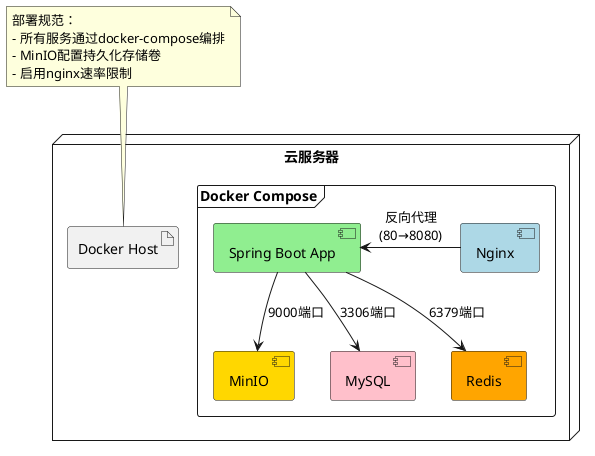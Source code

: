 @startuml
node "云服务器" {
  artifact "Docker Host" as Host

  frame "Docker Compose" {
    [Nginx] as N #LightBlue
    [Spring Boot App] as App #LightGreen
    [MinIO] as M #Gold
    [MySQL] as DB #Pink
    [Redis] as R #Orange
  }
}

N -left-> App : 反向代理\n(80→8080)
App -down-> M : 9000端口
App -down-> DB : 3306端口
App -down-> R : 6379端口

note top of Host
  部署规范：
  - 所有服务通过docker-compose编排
  - MinIO配置持久化存储卷
  - 启用nginx速率限制
end note
@enduml
